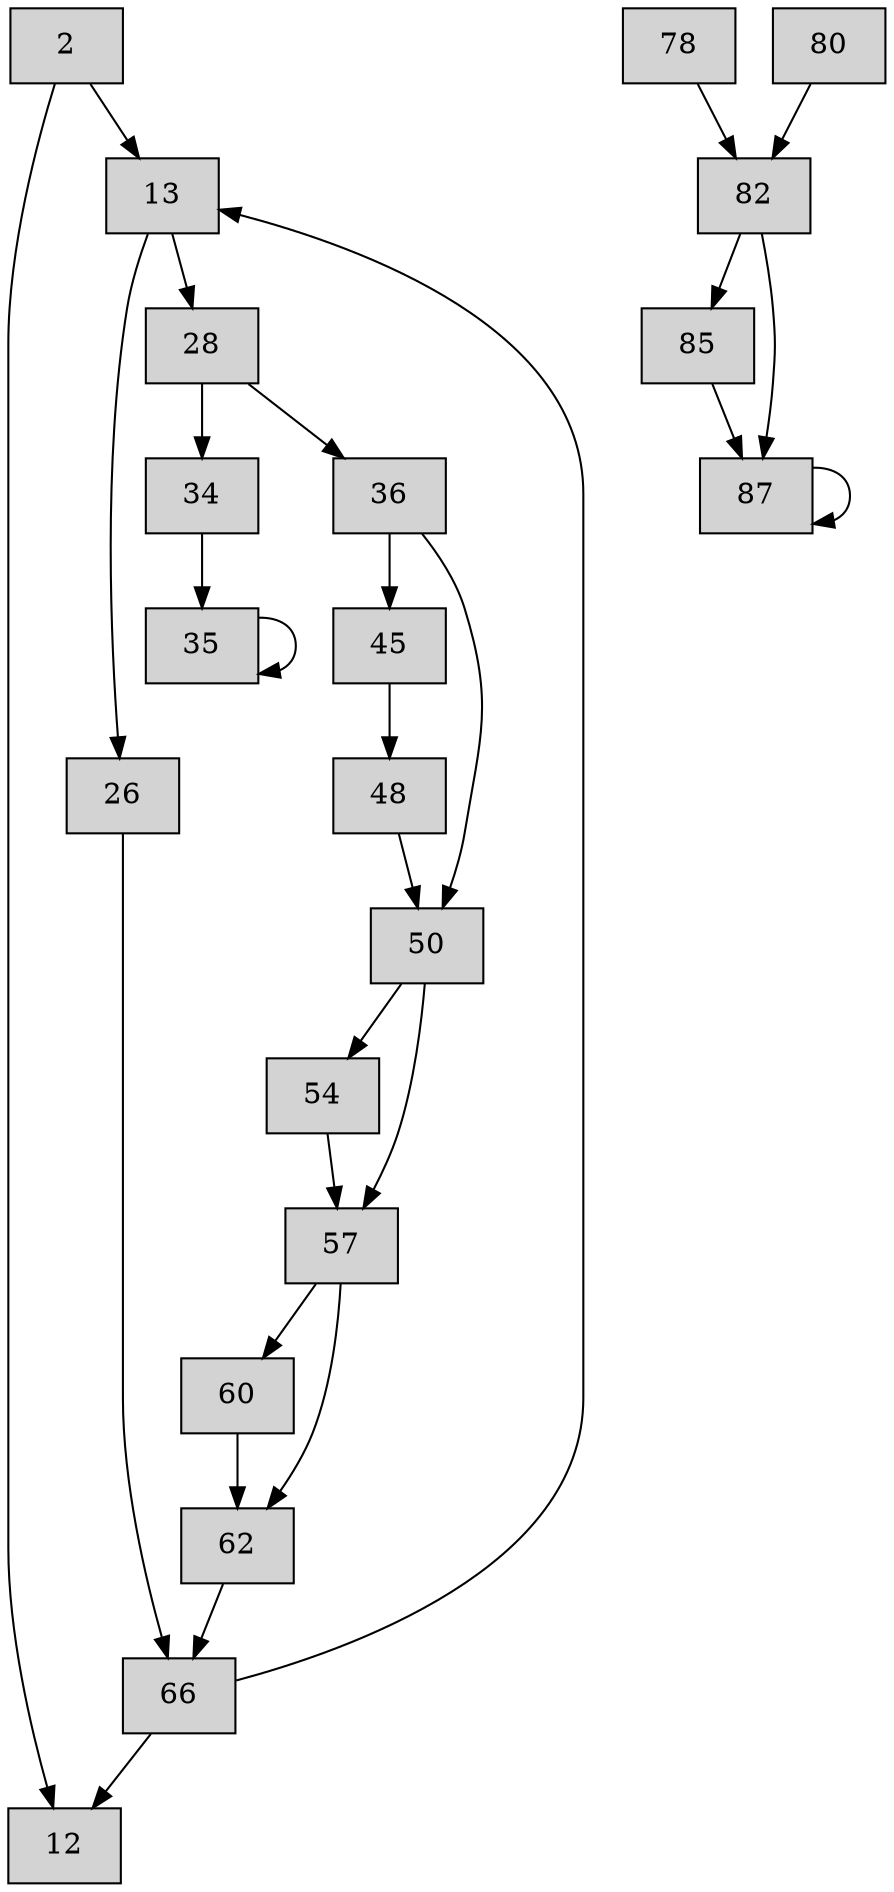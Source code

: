 digraph CFG {
    node [shape=box, style=filled];
    
    2 [label="2"];
    12 [label="12"];
    13 [label="13"];
    26 [label="26"];
    28 [label="28"];
    34 [label="34"];
    35 [label="35"];
    36 [label="36"];
    45 [label="45"];
    48 [label="48"];
    50 [label="50"];
    54 [label="54"];
    57 [label="57"];
    60 [label="60"];
    62 [label="62"];
    66 [label="66"];
    78 [label="78"];
    80 [label="80"];
    82 [label="82"];
    85 [label="85"];
    87 [label="87"];
    
    2 -> 12;
    2 -> 13;
    
    13 -> 26;
    13 -> 28;
    
    26 -> 66;
    
    28 -> 34;
    28 -> 36;
    
    34 -> 35;
    
    35 -> 35;
    
    36 -> 45;
    36 -> 50;
    
    45 -> 48;
    
    48 -> 50;
    
    50 -> 54;
    50 -> 57;
    
    54 -> 57;
    
    57 -> 60;
    57 -> 62;
    
    60 -> 62;
    
    62 -> 66;
    
    66 -> 13;
    66 -> 12;
    
    78 -> 82;
    
    80 -> 82;
    
    82 -> 85;
    82 -> 87;
    
    85 -> 87;
    
    87 -> 87;
}